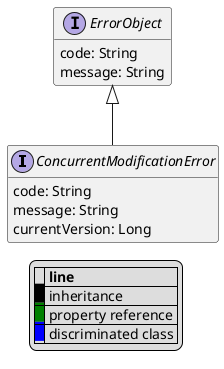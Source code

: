 @startuml

hide empty fields
hide empty methods
legend
|= |= line |
|<back:black>   </back>| inheritance |
|<back:green>   </back>| property reference |
|<back:blue>   </back>| discriminated class |
endlegend
interface ConcurrentModificationError [[ConcurrentModificationError.svg]] extends ErrorObject {
    code: String
    message: String
    currentVersion: Long
}
interface ErrorObject [[ErrorObject.svg]]  {
    code: String
    message: String
}





@enduml
